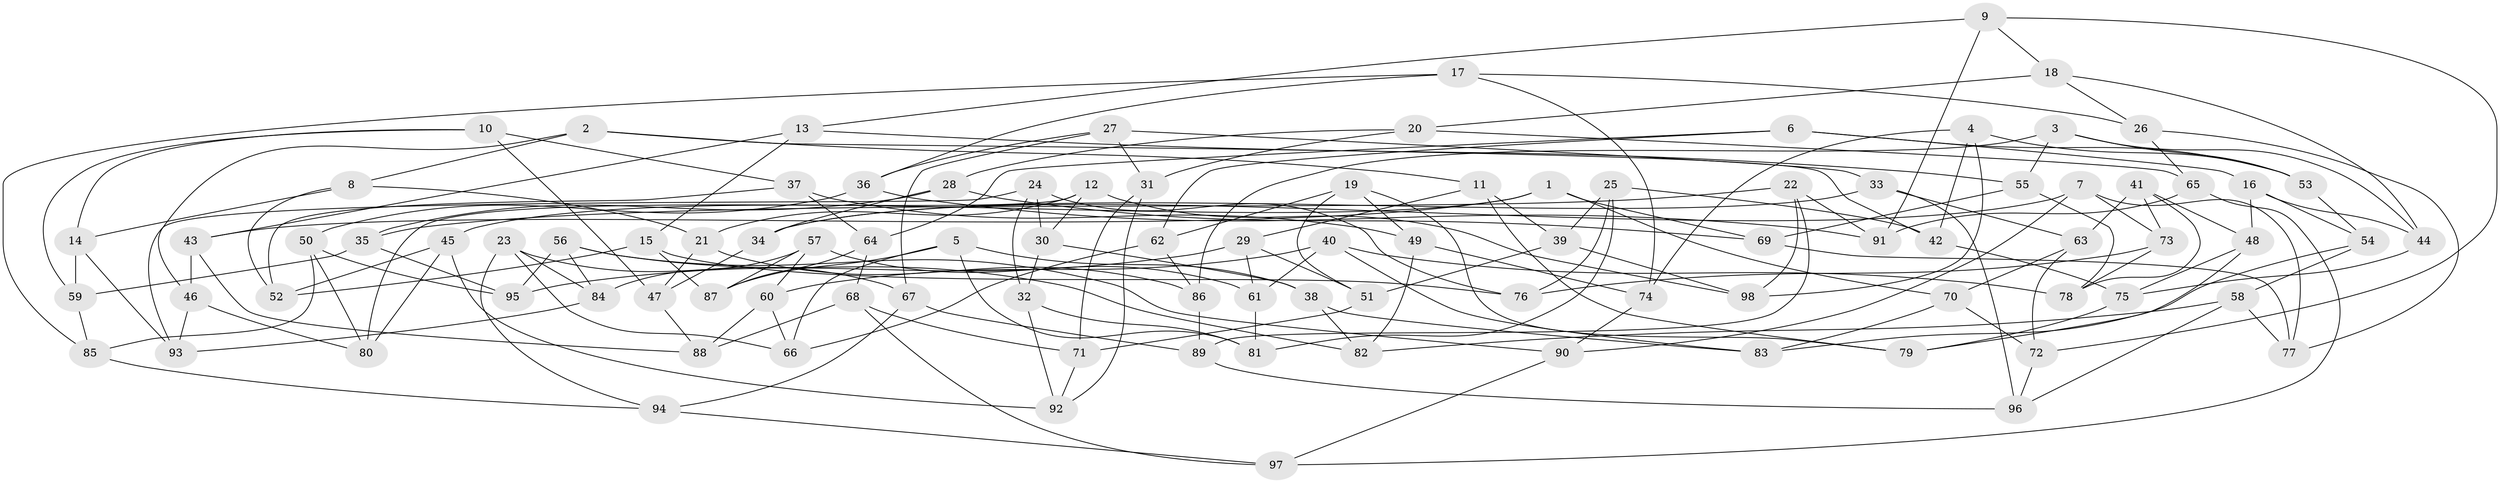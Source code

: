 // Generated by graph-tools (version 1.1) at 2025/38/03/09/25 02:38:04]
// undirected, 98 vertices, 196 edges
graph export_dot {
graph [start="1"]
  node [color=gray90,style=filled];
  1;
  2;
  3;
  4;
  5;
  6;
  7;
  8;
  9;
  10;
  11;
  12;
  13;
  14;
  15;
  16;
  17;
  18;
  19;
  20;
  21;
  22;
  23;
  24;
  25;
  26;
  27;
  28;
  29;
  30;
  31;
  32;
  33;
  34;
  35;
  36;
  37;
  38;
  39;
  40;
  41;
  42;
  43;
  44;
  45;
  46;
  47;
  48;
  49;
  50;
  51;
  52;
  53;
  54;
  55;
  56;
  57;
  58;
  59;
  60;
  61;
  62;
  63;
  64;
  65;
  66;
  67;
  68;
  69;
  70;
  71;
  72;
  73;
  74;
  75;
  76;
  77;
  78;
  79;
  80;
  81;
  82;
  83;
  84;
  85;
  86;
  87;
  88;
  89;
  90;
  91;
  92;
  93;
  94;
  95;
  96;
  97;
  98;
  1 -- 70;
  1 -- 69;
  1 -- 43;
  1 -- 45;
  2 -- 42;
  2 -- 11;
  2 -- 46;
  2 -- 8;
  3 -- 86;
  3 -- 44;
  3 -- 55;
  3 -- 53;
  4 -- 53;
  4 -- 42;
  4 -- 98;
  4 -- 74;
  5 -- 87;
  5 -- 66;
  5 -- 81;
  5 -- 38;
  6 -- 64;
  6 -- 62;
  6 -- 16;
  6 -- 53;
  7 -- 90;
  7 -- 34;
  7 -- 73;
  7 -- 77;
  8 -- 52;
  8 -- 14;
  8 -- 21;
  9 -- 91;
  9 -- 72;
  9 -- 13;
  9 -- 18;
  10 -- 14;
  10 -- 37;
  10 -- 47;
  10 -- 59;
  11 -- 79;
  11 -- 39;
  11 -- 29;
  12 -- 98;
  12 -- 21;
  12 -- 80;
  12 -- 30;
  13 -- 15;
  13 -- 55;
  13 -- 43;
  14 -- 59;
  14 -- 93;
  15 -- 52;
  15 -- 87;
  15 -- 76;
  16 -- 44;
  16 -- 54;
  16 -- 48;
  17 -- 26;
  17 -- 36;
  17 -- 74;
  17 -- 85;
  18 -- 44;
  18 -- 20;
  18 -- 26;
  19 -- 62;
  19 -- 79;
  19 -- 51;
  19 -- 49;
  20 -- 65;
  20 -- 28;
  20 -- 31;
  21 -- 86;
  21 -- 47;
  22 -- 91;
  22 -- 35;
  22 -- 89;
  22 -- 98;
  23 -- 94;
  23 -- 84;
  23 -- 66;
  23 -- 67;
  24 -- 93;
  24 -- 76;
  24 -- 32;
  24 -- 30;
  25 -- 76;
  25 -- 81;
  25 -- 39;
  25 -- 42;
  26 -- 65;
  26 -- 77;
  27 -- 67;
  27 -- 36;
  27 -- 33;
  27 -- 31;
  28 -- 35;
  28 -- 69;
  28 -- 34;
  29 -- 51;
  29 -- 95;
  29 -- 61;
  30 -- 32;
  30 -- 38;
  31 -- 92;
  31 -- 71;
  32 -- 81;
  32 -- 92;
  33 -- 34;
  33 -- 63;
  33 -- 96;
  34 -- 47;
  35 -- 95;
  35 -- 59;
  36 -- 50;
  36 -- 91;
  37 -- 64;
  37 -- 52;
  37 -- 49;
  38 -- 82;
  38 -- 83;
  39 -- 51;
  39 -- 98;
  40 -- 83;
  40 -- 78;
  40 -- 61;
  40 -- 60;
  41 -- 78;
  41 -- 73;
  41 -- 48;
  41 -- 63;
  42 -- 75;
  43 -- 88;
  43 -- 46;
  44 -- 75;
  45 -- 80;
  45 -- 92;
  45 -- 52;
  46 -- 93;
  46 -- 80;
  47 -- 88;
  48 -- 79;
  48 -- 75;
  49 -- 74;
  49 -- 82;
  50 -- 95;
  50 -- 80;
  50 -- 85;
  51 -- 71;
  53 -- 54;
  54 -- 83;
  54 -- 58;
  55 -- 78;
  55 -- 69;
  56 -- 95;
  56 -- 82;
  56 -- 84;
  56 -- 90;
  57 -- 61;
  57 -- 87;
  57 -- 84;
  57 -- 60;
  58 -- 82;
  58 -- 77;
  58 -- 96;
  59 -- 85;
  60 -- 66;
  60 -- 88;
  61 -- 81;
  62 -- 66;
  62 -- 86;
  63 -- 70;
  63 -- 72;
  64 -- 87;
  64 -- 68;
  65 -- 97;
  65 -- 91;
  67 -- 94;
  67 -- 89;
  68 -- 71;
  68 -- 97;
  68 -- 88;
  69 -- 77;
  70 -- 72;
  70 -- 83;
  71 -- 92;
  72 -- 96;
  73 -- 76;
  73 -- 78;
  74 -- 90;
  75 -- 79;
  84 -- 93;
  85 -- 94;
  86 -- 89;
  89 -- 96;
  90 -- 97;
  94 -- 97;
}
